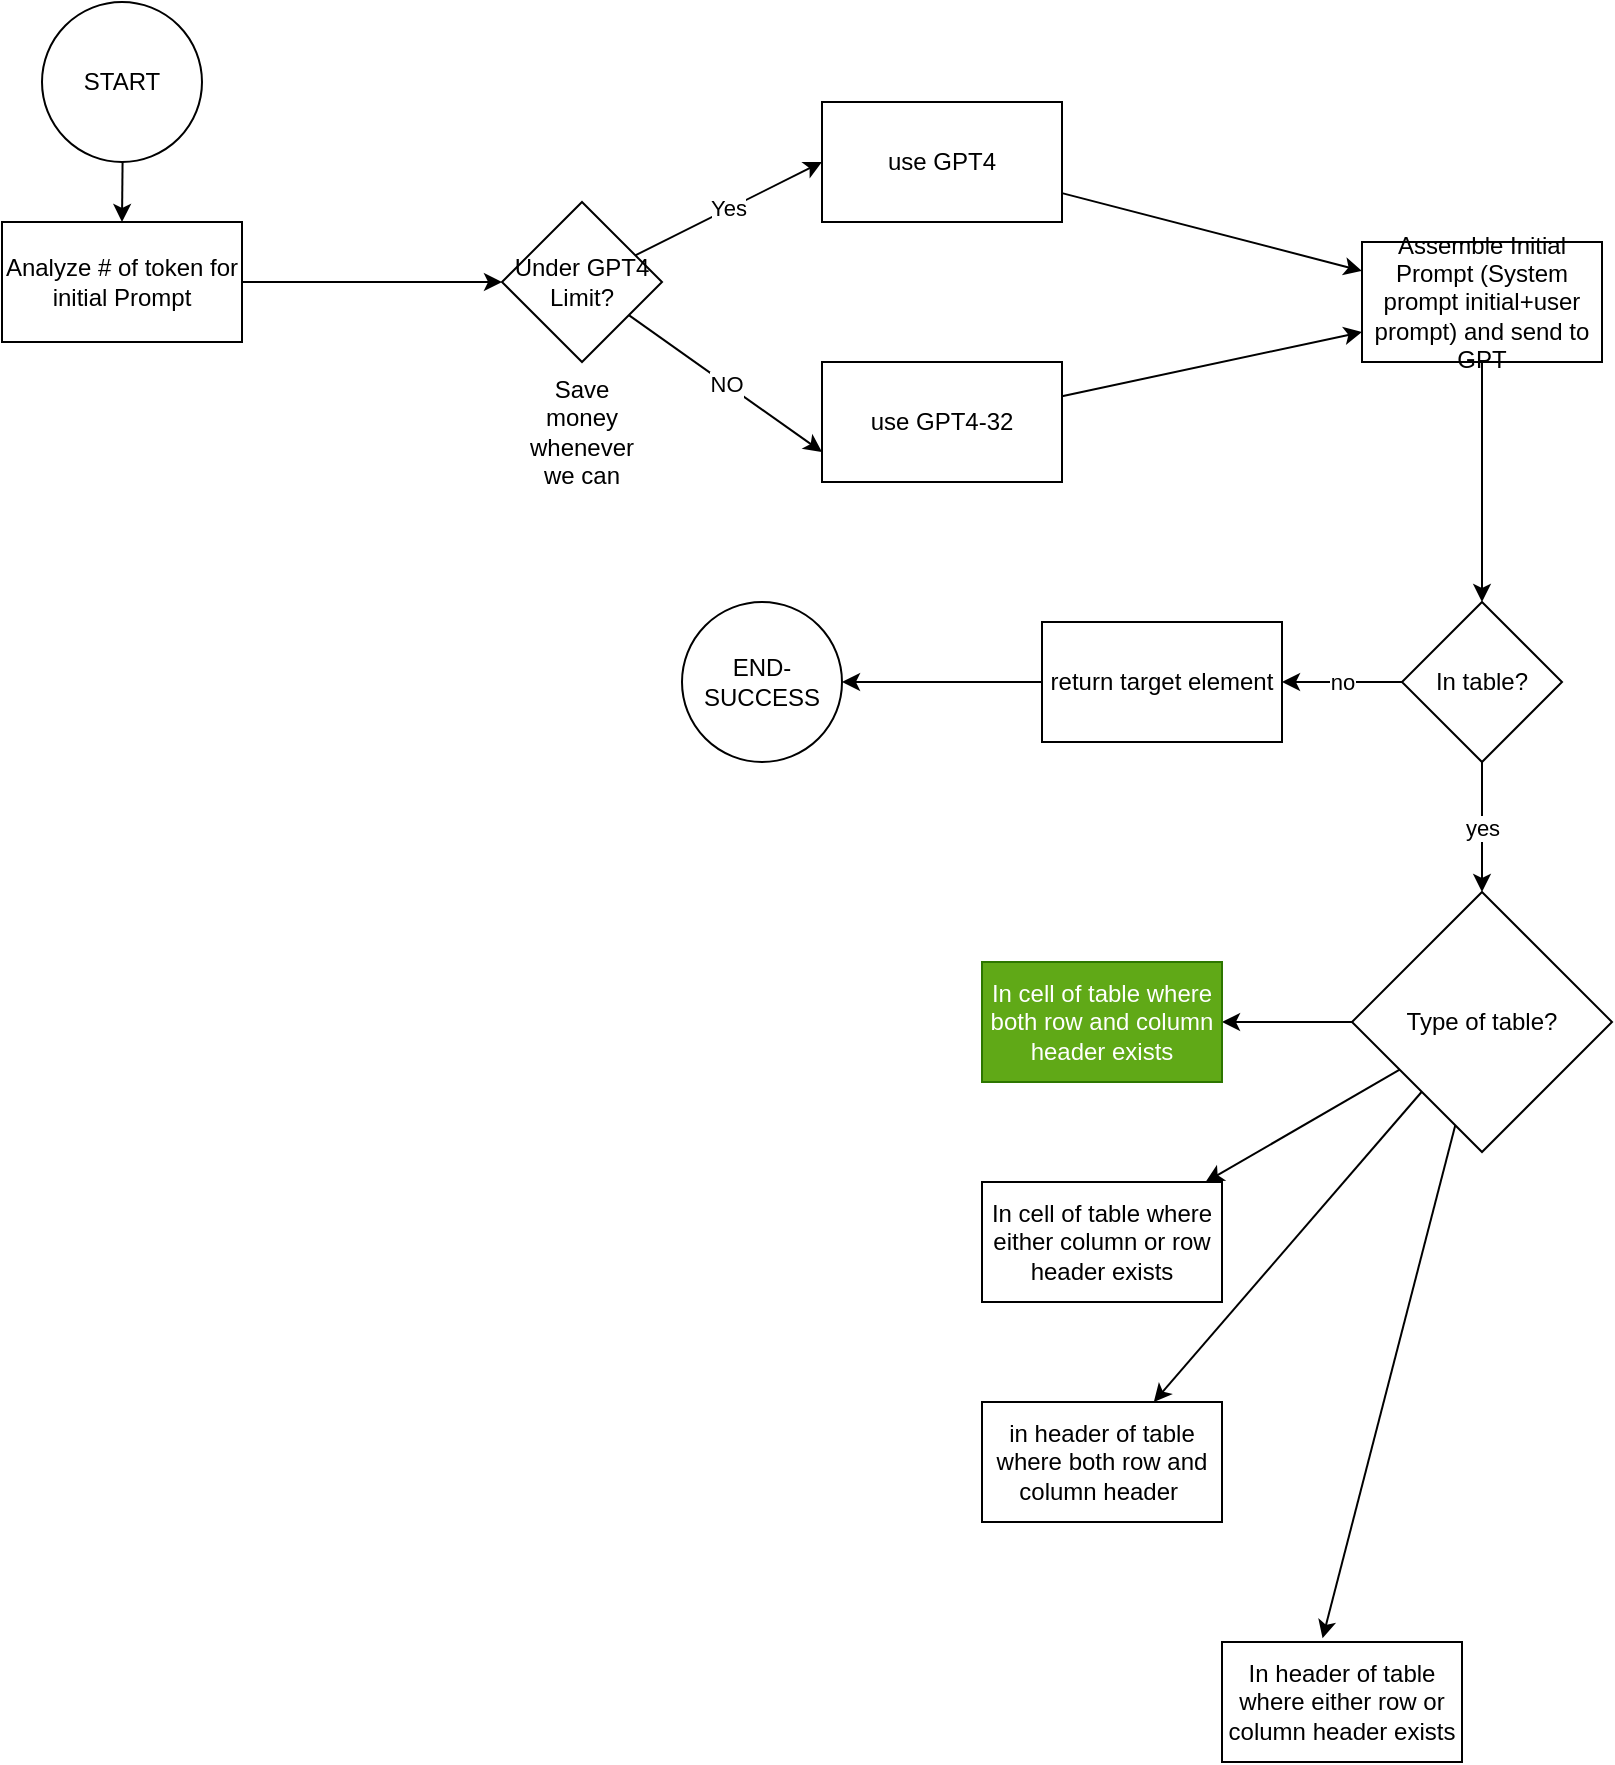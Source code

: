 <mxfile>
    <diagram id="k_TZ9hBvOqJruFJ_RMBt" name="Page-1">
        <mxGraphModel dx="1155" dy="656" grid="1" gridSize="10" guides="1" tooltips="1" connect="1" arrows="1" fold="1" page="1" pageScale="1" pageWidth="850" pageHeight="1100" math="0" shadow="0">
            <root>
                <mxCell id="0"/>
                <mxCell id="1" parent="0"/>
                <mxCell id="7" value="" style="edgeStyle=none;html=1;" edge="1" parent="1" source="2" target="6">
                    <mxGeometry relative="1" as="geometry"/>
                </mxCell>
                <mxCell id="2" value="Analyze # of token for initial Prompt" style="rounded=0;whiteSpace=wrap;html=1;" vertex="1" parent="1">
                    <mxGeometry x="30" y="110" width="120" height="60" as="geometry"/>
                </mxCell>
                <mxCell id="11" value="Yes" style="html=1;elbow=vertical;entryX=0;entryY=0.5;entryDx=0;entryDy=0;curved=1;" edge="1" parent="1" source="6" target="10">
                    <mxGeometry relative="1" as="geometry"/>
                </mxCell>
                <mxCell id="13" value="NO" style="edgeStyle=none;curved=1;html=1;entryX=0;entryY=0.75;entryDx=0;entryDy=0;elbow=vertical;" edge="1" parent="1" source="6" target="12">
                    <mxGeometry relative="1" as="geometry"/>
                </mxCell>
                <mxCell id="6" value="Under GPT4 Limit?" style="rhombus;whiteSpace=wrap;html=1;rounded=0;" vertex="1" parent="1">
                    <mxGeometry x="280" y="100" width="80" height="80" as="geometry"/>
                </mxCell>
                <mxCell id="16" value="" style="edgeStyle=none;curved=1;html=1;elbow=vertical;" edge="1" parent="1" source="10" target="15">
                    <mxGeometry relative="1" as="geometry"/>
                </mxCell>
                <mxCell id="10" value="use GPT4" style="whiteSpace=wrap;html=1;rounded=0;" vertex="1" parent="1">
                    <mxGeometry x="440" y="50" width="120" height="60" as="geometry"/>
                </mxCell>
                <mxCell id="17" style="edgeStyle=none;curved=1;html=1;entryX=0;entryY=0.75;entryDx=0;entryDy=0;elbow=vertical;" edge="1" parent="1" source="12" target="15">
                    <mxGeometry relative="1" as="geometry"/>
                </mxCell>
                <mxCell id="12" value="use GPT4-32" style="whiteSpace=wrap;html=1;rounded=0;" vertex="1" parent="1">
                    <mxGeometry x="440" y="180" width="120" height="60" as="geometry"/>
                </mxCell>
                <mxCell id="14" value="Save money whenever we can" style="text;html=1;strokeColor=none;fillColor=none;align=center;verticalAlign=middle;whiteSpace=wrap;rounded=0;" vertex="1" parent="1">
                    <mxGeometry x="290" y="200" width="60" height="30" as="geometry"/>
                </mxCell>
                <mxCell id="Q_9i-tUXKlec64G5NTki-20" value="" style="edgeStyle=none;curved=1;html=1;elbow=vertical;entryX=0.5;entryY=0;entryDx=0;entryDy=0;" edge="1" parent="1" source="15" target="Q_9i-tUXKlec64G5NTki-21">
                    <mxGeometry relative="1" as="geometry">
                        <mxPoint x="770" y="300" as="targetPoint"/>
                    </mxGeometry>
                </mxCell>
                <mxCell id="15" value="Assemble Initial Prompt (System prompt initial+user prompt) and send to GPT" style="whiteSpace=wrap;html=1;rounded=0;" vertex="1" parent="1">
                    <mxGeometry x="710" y="120" width="120" height="60" as="geometry"/>
                </mxCell>
                <mxCell id="Q_9i-tUXKlec64G5NTki-23" value="yes" style="edgeStyle=none;curved=1;html=1;elbow=vertical;" edge="1" parent="1" source="Q_9i-tUXKlec64G5NTki-21" target="Q_9i-tUXKlec64G5NTki-34">
                    <mxGeometry relative="1" as="geometry">
                        <mxPoint x="770" y="470" as="targetPoint"/>
                    </mxGeometry>
                </mxCell>
                <mxCell id="Q_9i-tUXKlec64G5NTki-26" value="no" style="edgeStyle=none;curved=1;html=1;elbow=vertical;" edge="1" parent="1" source="Q_9i-tUXKlec64G5NTki-21" target="Q_9i-tUXKlec64G5NTki-25">
                    <mxGeometry relative="1" as="geometry"/>
                </mxCell>
                <mxCell id="Q_9i-tUXKlec64G5NTki-21" value="In table?" style="rhombus;whiteSpace=wrap;html=1;" vertex="1" parent="1">
                    <mxGeometry x="730" y="300" width="80" height="80" as="geometry"/>
                </mxCell>
                <mxCell id="Q_9i-tUXKlec64G5NTki-28" value="" style="edgeStyle=none;curved=1;html=1;elbow=vertical;" edge="1" parent="1" source="Q_9i-tUXKlec64G5NTki-25" target="Q_9i-tUXKlec64G5NTki-27">
                    <mxGeometry relative="1" as="geometry"/>
                </mxCell>
                <mxCell id="Q_9i-tUXKlec64G5NTki-25" value="return target element" style="whiteSpace=wrap;html=1;" vertex="1" parent="1">
                    <mxGeometry x="550" y="310" width="120" height="60" as="geometry"/>
                </mxCell>
                <mxCell id="Q_9i-tUXKlec64G5NTki-27" value="END-SUCCESS" style="ellipse;whiteSpace=wrap;html=1;" vertex="1" parent="1">
                    <mxGeometry x="370" y="300" width="80" height="80" as="geometry"/>
                </mxCell>
                <mxCell id="Q_9i-tUXKlec64G5NTki-30" style="edgeStyle=none;curved=1;html=1;elbow=vertical;" edge="1" parent="1" source="Q_9i-tUXKlec64G5NTki-29" target="2">
                    <mxGeometry relative="1" as="geometry"/>
                </mxCell>
                <mxCell id="Q_9i-tUXKlec64G5NTki-29" value="START" style="ellipse;whiteSpace=wrap;html=1;" vertex="1" parent="1">
                    <mxGeometry x="50" width="80" height="80" as="geometry"/>
                </mxCell>
                <mxCell id="jk0fihDDWszO7qKpo9XF-24" value="" style="edgeStyle=none;curved=1;html=1;elbow=vertical;" edge="1" parent="1" source="Q_9i-tUXKlec64G5NTki-34" target="jk0fihDDWszO7qKpo9XF-23">
                    <mxGeometry relative="1" as="geometry"/>
                </mxCell>
                <mxCell id="jk0fihDDWszO7qKpo9XF-27" value="" style="edgeStyle=none;curved=1;html=1;elbow=vertical;" edge="1" parent="1" source="Q_9i-tUXKlec64G5NTki-34" target="jk0fihDDWszO7qKpo9XF-26">
                    <mxGeometry relative="1" as="geometry"/>
                </mxCell>
                <mxCell id="jk0fihDDWszO7qKpo9XF-29" value="" style="edgeStyle=none;curved=1;html=1;elbow=vertical;" edge="1" parent="1" source="Q_9i-tUXKlec64G5NTki-34" target="jk0fihDDWszO7qKpo9XF-28">
                    <mxGeometry relative="1" as="geometry"/>
                </mxCell>
                <mxCell id="jk0fihDDWszO7qKpo9XF-30" style="edgeStyle=none;curved=1;html=1;elbow=vertical;entryX=0.419;entryY=-0.031;entryDx=0;entryDy=0;entryPerimeter=0;" edge="1" parent="1" source="Q_9i-tUXKlec64G5NTki-34" target="jk0fihDDWszO7qKpo9XF-31">
                    <mxGeometry relative="1" as="geometry">
                        <mxPoint x="1070" y="620" as="targetPoint"/>
                    </mxGeometry>
                </mxCell>
                <mxCell id="Q_9i-tUXKlec64G5NTki-34" value="Type of table?" style="rhombus;whiteSpace=wrap;html=1;" vertex="1" parent="1">
                    <mxGeometry x="705" y="445" width="130" height="130" as="geometry"/>
                </mxCell>
                <mxCell id="jk0fihDDWszO7qKpo9XF-18" value="" style="edgeStyle=none;curved=1;html=1;elbow=vertical;" edge="1" parent="1">
                    <mxGeometry relative="1" as="geometry">
                        <mxPoint x="465" y="510" as="sourcePoint"/>
                        <mxPoint x="465" y="510" as="targetPoint"/>
                    </mxGeometry>
                </mxCell>
                <mxCell id="jk0fihDDWszO7qKpo9XF-23" value="In cell of table where both row and column header exists" style="whiteSpace=wrap;html=1;fillColor=#60a917;fontColor=#ffffff;strokeColor=#2D7600;" vertex="1" parent="1">
                    <mxGeometry x="520" y="480" width="120" height="60" as="geometry"/>
                </mxCell>
                <mxCell id="jk0fihDDWszO7qKpo9XF-26" value="In cell of table where either column or row header exists" style="whiteSpace=wrap;html=1;" vertex="1" parent="1">
                    <mxGeometry x="520" y="590" width="120" height="60" as="geometry"/>
                </mxCell>
                <mxCell id="jk0fihDDWszO7qKpo9XF-28" value="in header of table where both row and column header&amp;nbsp;" style="whiteSpace=wrap;html=1;" vertex="1" parent="1">
                    <mxGeometry x="520" y="700" width="120" height="60" as="geometry"/>
                </mxCell>
                <mxCell id="jk0fihDDWszO7qKpo9XF-31" value="In header of table where either row or column header exists" style="whiteSpace=wrap;html=1;" vertex="1" parent="1">
                    <mxGeometry x="640" y="820" width="120" height="60" as="geometry"/>
                </mxCell>
            </root>
        </mxGraphModel>
    </diagram>
    <diagram id="vprDWOqH51bdsMi_TCKU" name="system prompt-initial">
        <mxGraphModel dx="1386" dy="787" grid="1" gridSize="10" guides="1" tooltips="1" connect="1" arrows="1" fold="1" page="1" pageScale="1" pageWidth="850" pageHeight="1100" math="0" shadow="0">
            <root>
                <mxCell id="0"/>
                <mxCell id="1" parent="0"/>
                <mxCell id="PkMDAZQRPFV9u1UmhHYi-1" value="&lt;span style=&quot;color: rgb(240, 240, 240); font-family: Calibri; font-size: 14.667px; font-style: normal; font-variant-ligatures: normal; font-variant-caps: normal; font-weight: 400; letter-spacing: normal; orphans: 2; text-align: left; text-indent: 0px; text-transform: none; widows: 2; word-spacing: 0px; -webkit-text-stroke-width: 0px; background-color: rgb(42, 37, 47); text-decoration-thickness: initial; text-decoration-style: initial; text-decoration-color: initial; float: none; display: inline !important;&quot;&gt;you are a quality engineer try to identify web element in a web page based on test step, and output according to the spec. Following three section provide information for you. Web Page section contains a web page and layout in PUG template. Current div tags are placeholder, you need to evaluate the most suitable tag for each web element based on the textual and layout context. Test Step section provides test procedure. Understand test step context based on the web page. Output section provides rules you should follow to output result. Each section header is wrapped around square brackets []. Analyze the web page layout in the PUG template, taking into account the hierarchical structure of the elements and their context. Identify the main structure representing the data matrix and the elements that are outside of this structure. Consider the relevance of the test step to the layout of the web page. Look for patterns in the layout that indicate the representation of data in rows and columns, such as repeated classes or nested elements. Pay attention to the placement of headers and how they relate to the other elements in the grid. Your analysis should result in a clear understanding of the roles of the different elements in the layout and how they relate to the test step. Be careful not to make assumptions about the role of elements based on their position alone. Consider the overall structure and context of the page. Elements that are not part of the main data matrix may still have important roles on the page. Always consider the test step and the specific elements it refers to when analyzing the layout.&lt;/span&gt;" style="text;whiteSpace=wrap;html=1;" vertex="1" parent="1">
                    <mxGeometry x="100" y="60" width="560" height="360" as="geometry"/>
                </mxCell>
            </root>
        </mxGraphModel>
    </diagram>
    <diagram id="MQFzj-MhbqQrMMgbSMF4" name="User Prompt">
        <mxGraphModel dx="1386" dy="787" grid="1" gridSize="10" guides="1" tooltips="1" connect="1" arrows="1" fold="1" page="1" pageScale="1" pageWidth="850" pageHeight="1100" math="0" shadow="0">
            <root>
                <mxCell id="0"/>
                <mxCell id="1" parent="0"/>
                <mxCell id="R81fKaNOtHV14zvlvnnW-2" value="[Test Step]&#10;Click on the first text element located in the cell where both the criticality and severity levels are categorized as 'Very High'.&#10;&#10;&#10;[Output]&#10;Output result in JSON format. targetElementId returns id of target element in tag#id format such as &quot;div#100&quot;. isTargetMatrixTableGrid returns if target element is in a table, or grid or matrix. From table, grid, matrix perspective, isTargetHeader returns if element is a row or column header.  TargetRow is an array of container ids. A container id looks like this div#100 in tag#id format. Each container id represents the containers of a data cell element in the same row as the data cell container of target element. ColumnsHeaders is an array that represents the text names of the columns. TargetColumnName is the text of the column name where the target cell is located. &#10;{&#10;&quot;TargetRow&quot;: [],&#10;&quot;TargetRowName&quot;:&quot;&quot;&#10;&quot;ColumnsHeaders&quot;:[],&#10;&quot;rowHeaders&quot;:[]&#10;&quot;TargetColumn&quot;:[]&#10;&quot;TargetColumnName&quot;: &quot;&quot;,&#10;&quot;isTargetHeader&quot;:boolean,&#10;targetElementId:&quot;&quot;,&#10;&quot;isTargetMatrixTableGrid&quot;:boolean&#10;}&#10;&#10;&#10;[Web Page]&#10;&#10;&#10;extends layout&#10;block content&#10;  div.row.class1#100&#10;    div.class2 Issues by Severity&#10;    div.class3&#10;      svg.class4.class5&#10;      div.class6#101 Failure&#10;    div.class3&#10;      svg.class4.class5&#10;      div.class6#102 Anoamaly&#10;    div.class3&#10;      svg.class4.class5&#10;      div.class6#103 Other&#10;  div.class7.class8&#10;    div.row&#10;      div.class9 Criticality&#10;      div.class8-grid&#10;        div &#10;&#10;&#10;          div.row&#10;            div.class10.class14.ng-star-inserted Very High&#10;            div#200.ng-star-inserted.class12&#10;              div.row.class13&#10;                svg&#10;                div#104 --&#10;              div.row.class13&#10;                svg&#10;                div#105 --&#10;              div.row.class13&#10;                svg&#10;                div#106 --&#10;            div#201.ng-star-inserted.class12&#10;              div.row.class13&#10;                svg&#10;                div#107 --&#10;              div.row.class13&#10;                svg&#10;                div#108 --&#10;              div.row.class13&#10;                svg&#10;                div#109 --&#10;            div#202.ng-star-inserted.class12&#10;              div.row.class13&#10;                svg&#10;                div#110 --&#10;              div.row.class13&#10;                svg&#10;                div#111 --&#10;              div.row.class13&#10;                svg&#10;                div#112 --&#10;            div#203.ng-star-inserted.class12&#10;              div.row.class13&#10;                svg&#10;                div#113 --&#10;              div.row.class13&#10;                svg&#10;                div#114 --&#10;              div.row.class13&#10;                svg&#10;                div#115 --&#10;          div.row&#10;            div.class10.class14.ng-star-inserted High&#10;            div#204.ng-star-inserted.class12&#10;              div.row.class13&#10;                svg&#10;                div#116 --&#10;              div.row.class13&#10;                svg&#10;                div#117 --&#10;              div.row.class13&#10;                svg&#10;                div#118 --&#10;            div#205.ng-star-inserted.class12&#10;              div.row.class13&#10;                svg&#10;                div#119 --&#10;              div.row.class13&#10;                svg&#10;                div#120 --&#10;              div.row.class13&#10;                svg&#10;                div#121 --&#10;            div#206.ng-star-inserted.class12&#10;              div.row.class13&#10;                svg&#10;                div#122 --&#10;              div.row.class13&#10;                svg&#10;                div#123 --&#10;              div.row.class13&#10;                svg&#10;                div#124 --&#10;            div#207.ng-star-inserted.class12&#10;              div.row.class13&#10;                svg&#10;                div#125 --&#10;              div.row.class13&#10;                svg&#10;                div#126 --&#10;              div.row.class13&#10;                svg&#10;                div#127 --&#10;          div.row&#10;            div.class10.class14.ng-star-inserted Medium&#10;            div#208.ng-star-inserted.class12&#10;              div.row.class13&#10;                svg&#10;                div#128 --&#10;              div.row.class13&#10;                svg&#10;                div#129 --&#10;              div.row.class13&#10;                svg&#10;                div#130 --&#10;            div#209.ng-star-inserted.class12&#10;              div.row.class13&#10;                svg&#10;                div#128 --&#10;              div.row.class13&#10;                svg&#10;                div#129 --&#10;              div.row.class13&#10;                svg&#10;                div#130 --&#10;            div#210.ng-star-inserted.class12&#10;              div.row.class13&#10;                svg&#10;                div#131 --&#10;              div.row.class13&#10;                svg&#10;                div#132 6&#10;              div.row.class13&#10;                svg&#10;                div#133 --&#10;            div#211.ng-star-inserted.class12&#10;              div.row.class13&#10;                svg&#10;                div#134 --&#10;              div.row.class13&#10;                svg&#10;                div#135 1&#10;              div.row.class13&#10;                svg&#10;                div#136 --&#10;          div.row&#10;            div.class10.class14.ng-star-inserted Low&#10;            div#212.ng-star-inserted.class12&#10;              div.row.class13&#10;                svg&#10;                div#137 --&#10;              div.row.class13&#10;                svg&#10;                div#138 --&#10;              div.row.class13&#10;                svg&#10;                div#139 --&#10;            div#213.ng-star-inserted.class12&#10;              div.row.class13&#10;                svg&#10;                div#140 --&#10;              div.row.class13&#10;                svg&#10;                div#141 --&#10;              div.row.class13&#10;                svg&#10;                div#142 --&#10;            div#214.ng-star-inserted.class12&#10;              div.row.class13&#10;                svg&#10;                div#143 --&#10;              div.row.class13&#10;                svg&#10;                div#144 --&#10;              div.row.class13&#10;                svg&#10;                div#145 --&#10;            div#215.ng-star-inserted.class12&#10;              div.row.class13&#10;                svg&#10;                div#146 --&#10;              div.row.class13&#10;                svg&#10;                div#147 --&#10;              div.row.class13&#10;                svg&#10;                div#148 --&#10;          div.row&#10;            div.class10.class14.ng-star-inserted Very Low&#10;            div#216.ng-star-inserted.class12&#10;              div.row.class13&#10;                svg&#10;                div#149 --&#10;              div.row.class13&#10;                svg&#10;                div#150 --&#10;              div.row.class13&#10;                svg&#10;                div#151 --&#10;            div#217.ng-star-inserted.class12&#10;              div.row.class13&#10;                svg&#10;                div#152 --&#10;              div.row.class13&#10;                svg&#10;                div#153 --&#10;              div.row.class13&#10;                svg&#10;                div#154 --&#10;            div#218.ng-star-inserted.class12&#10;              div.row.class13&#10;                svg&#10;                div#155 --&#10;              div.row.class13&#10;                svg&#10;                div#156 --&#10;              div.row.class13&#10;                svg&#10;                div#157 --&#10;            div#219.ng-star-inserted.class12&#10;              div.row.class13&#10;                svg&#10;                div#158 --&#10;              div.row.class13&#10;                svg&#10;                div#159 --&#10;              div.row.class13&#10;                svg&#10;                div#160 --            &#10;          div.row&#10;            div white space&#10;            div.class10.class8.class11.ng-star-inserted Low&#10;            div.class10.class8.class11.ng-star-inserted Medium&#10;            div.class10.class8.class11.ng-star-inserted High&#10;            div.class10.class8.class11.ng-star-inserted Very High    &#10;&#10;&#10;    div.class15 Severity&#10;  style&#10;    .row&#10;      display: flex&#10;      flex-direction: row&#10;    .column&#10;      display: flex&#10;      flex-direction: column&#10;    .grid &#10;      display: grid&#10;      grid-template-columns: repeat(5, 1fr)" style="text;whiteSpace=wrap;html=1;" vertex="1" parent="1">
                    <mxGeometry x="90" y="30" width="560" height="4020" as="geometry"/>
                </mxCell>
            </root>
        </mxGraphModel>
    </diagram>
    <diagram id="8rd5xgk2DLC0L6PCO5eT" name="Invalid column and row count">
        <mxGraphModel dx="1386" dy="787" grid="1" gridSize="10" guides="1" tooltips="1" connect="1" arrows="1" fold="1" page="1" pageScale="1" pageWidth="850" pageHeight="1100" math="0" shadow="0">
            <root>
                <mxCell id="0"/>
                <mxCell id="1" parent="0"/>
                <mxCell id="DEl4WQej7PzILnTVAget-1" value="&lt;div aria-atomic=&quot;true&quot; style=&quot;margin-left: auto;&quot; class=&quot;ms-Stack user-563&quot;&gt;&lt;div class=&quot;ms-StackItem content-564&quot;&gt;&lt;div style=&quot;&quot;&gt;Update output json as number of container in target row and column does not match number of row and column headers&lt;/div&gt;&lt;/div&gt;&lt;/div&gt;" style="text;whiteSpace=wrap;html=1;" vertex="1" parent="1">
                    <mxGeometry x="130" y="200" width="560" height="50" as="geometry"/>
                </mxCell>
            </root>
        </mxGraphModel>
    </diagram>
</mxfile>